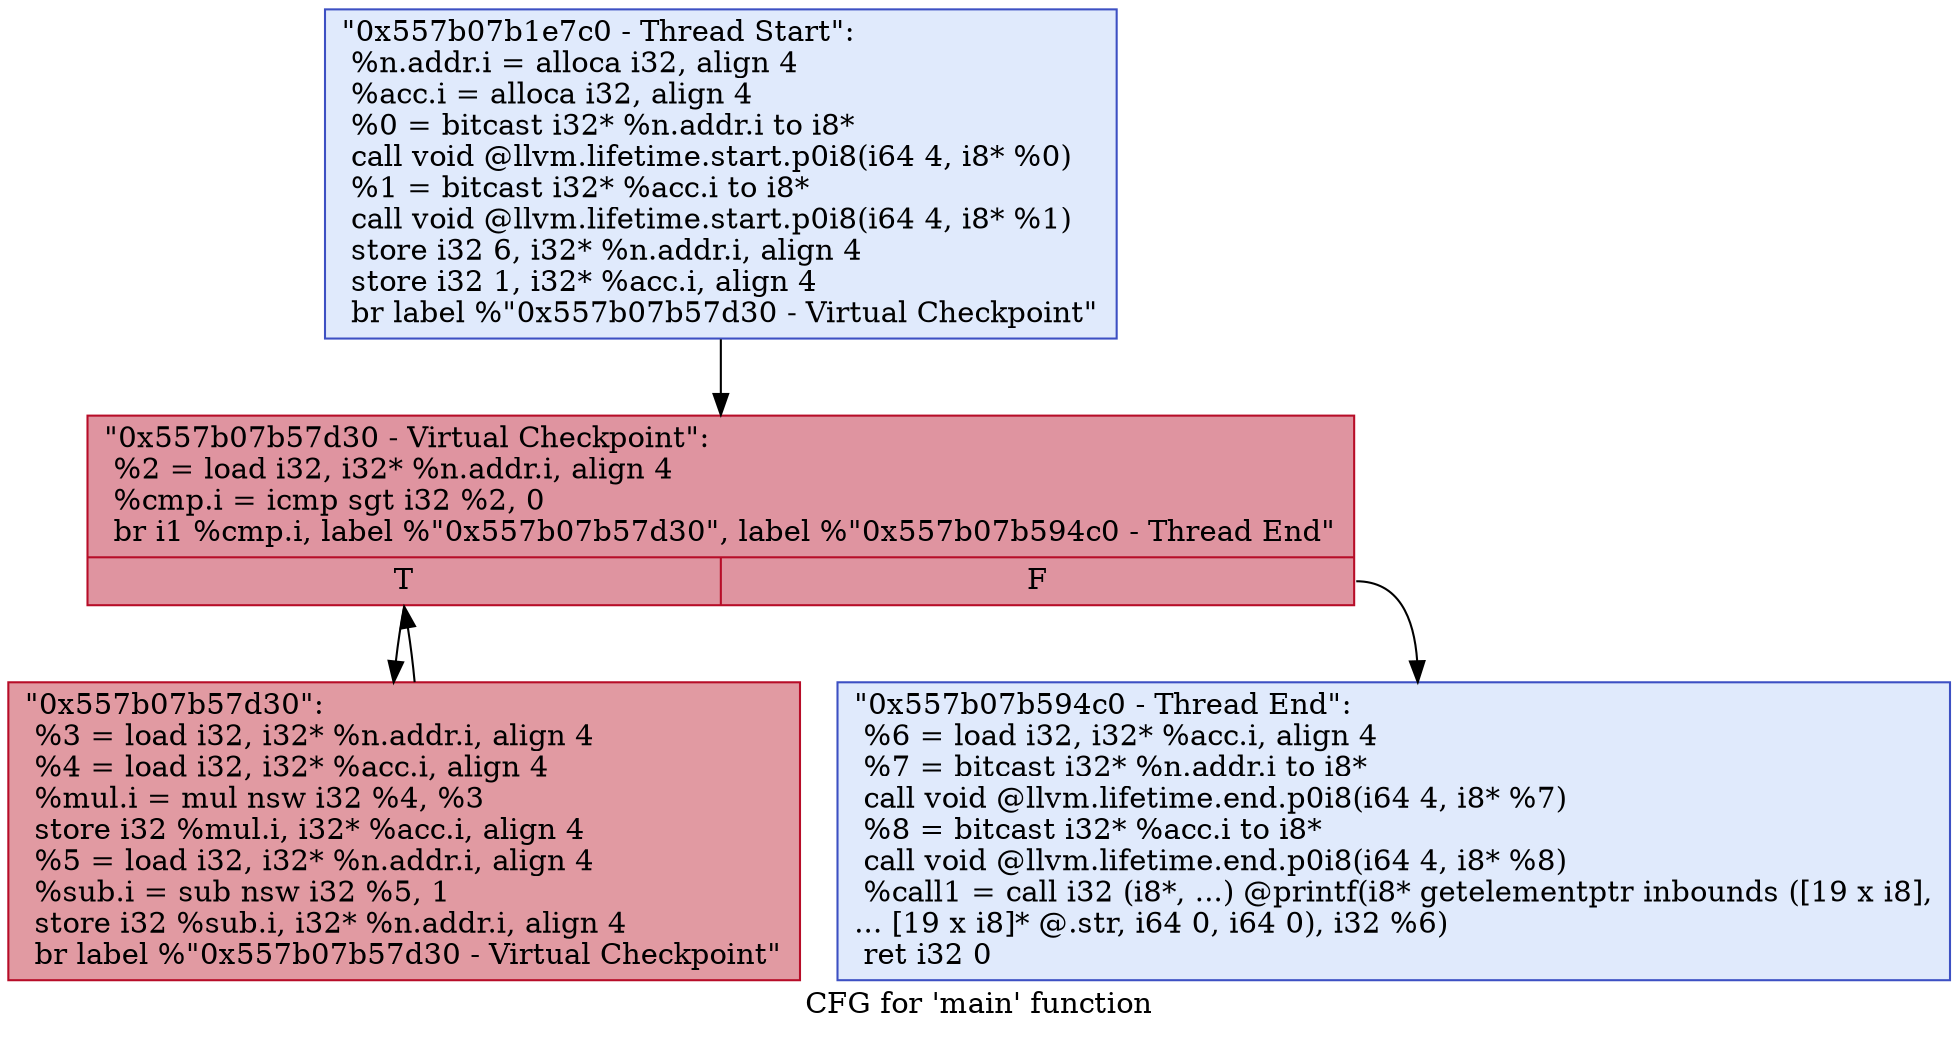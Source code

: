 digraph "CFG for 'main' function" {
	label="CFG for 'main' function";

	Node0x557b07b1e7c0 [shape=record,color="#3d50c3ff", style=filled, fillcolor="#b9d0f970",label="{\"0x557b07b1e7c0 - Thread Start\":\l  %n.addr.i = alloca i32, align 4\l  %acc.i = alloca i32, align 4\l  %0 = bitcast i32* %n.addr.i to i8*\l  call void @llvm.lifetime.start.p0i8(i64 4, i8* %0)\l  %1 = bitcast i32* %acc.i to i8*\l  call void @llvm.lifetime.start.p0i8(i64 4, i8* %1)\l  store i32 6, i32* %n.addr.i, align 4\l  store i32 1, i32* %acc.i, align 4\l  br label %\"0x557b07b57d30 - Virtual Checkpoint\"\l}"];
	Node0x557b07b1e7c0 -> Node0x557b07b57a10;
	Node0x557b07b57a10 [shape=record,color="#b70d28ff", style=filled, fillcolor="#b70d2870",label="{\"0x557b07b57d30 - Virtual Checkpoint\":            \l  %2 = load i32, i32* %n.addr.i, align 4\l  %cmp.i = icmp sgt i32 %2, 0\l  br i1 %cmp.i, label %\"0x557b07b57d30\", label %\"0x557b07b594c0 - Thread End\"\l|{<s0>T|<s1>F}}"];
	Node0x557b07b57a10:s0 -> Node0x557b07b57d30;
	Node0x557b07b57a10:s1 -> Node0x557b07b594c0;
	Node0x557b07b57d30 [shape=record,color="#b70d28ff", style=filled, fillcolor="#bb1b2c70",label="{\"0x557b07b57d30\":                                 \l  %3 = load i32, i32* %n.addr.i, align 4\l  %4 = load i32, i32* %acc.i, align 4\l  %mul.i = mul nsw i32 %4, %3\l  store i32 %mul.i, i32* %acc.i, align 4\l  %5 = load i32, i32* %n.addr.i, align 4\l  %sub.i = sub nsw i32 %5, 1\l  store i32 %sub.i, i32* %n.addr.i, align 4\l  br label %\"0x557b07b57d30 - Virtual Checkpoint\"\l}"];
	Node0x557b07b57d30 -> Node0x557b07b57a10;
	Node0x557b07b594c0 [shape=record,color="#3d50c3ff", style=filled, fillcolor="#b9d0f970",label="{\"0x557b07b594c0 - Thread End\":                    \l  %6 = load i32, i32* %acc.i, align 4\l  %7 = bitcast i32* %n.addr.i to i8*\l  call void @llvm.lifetime.end.p0i8(i64 4, i8* %7)\l  %8 = bitcast i32* %acc.i to i8*\l  call void @llvm.lifetime.end.p0i8(i64 4, i8* %8)\l  %call1 = call i32 (i8*, ...) @printf(i8* getelementptr inbounds ([19 x i8],\l... [19 x i8]* @.str, i64 0, i64 0), i32 %6)\l  ret i32 0\l}"];
}
